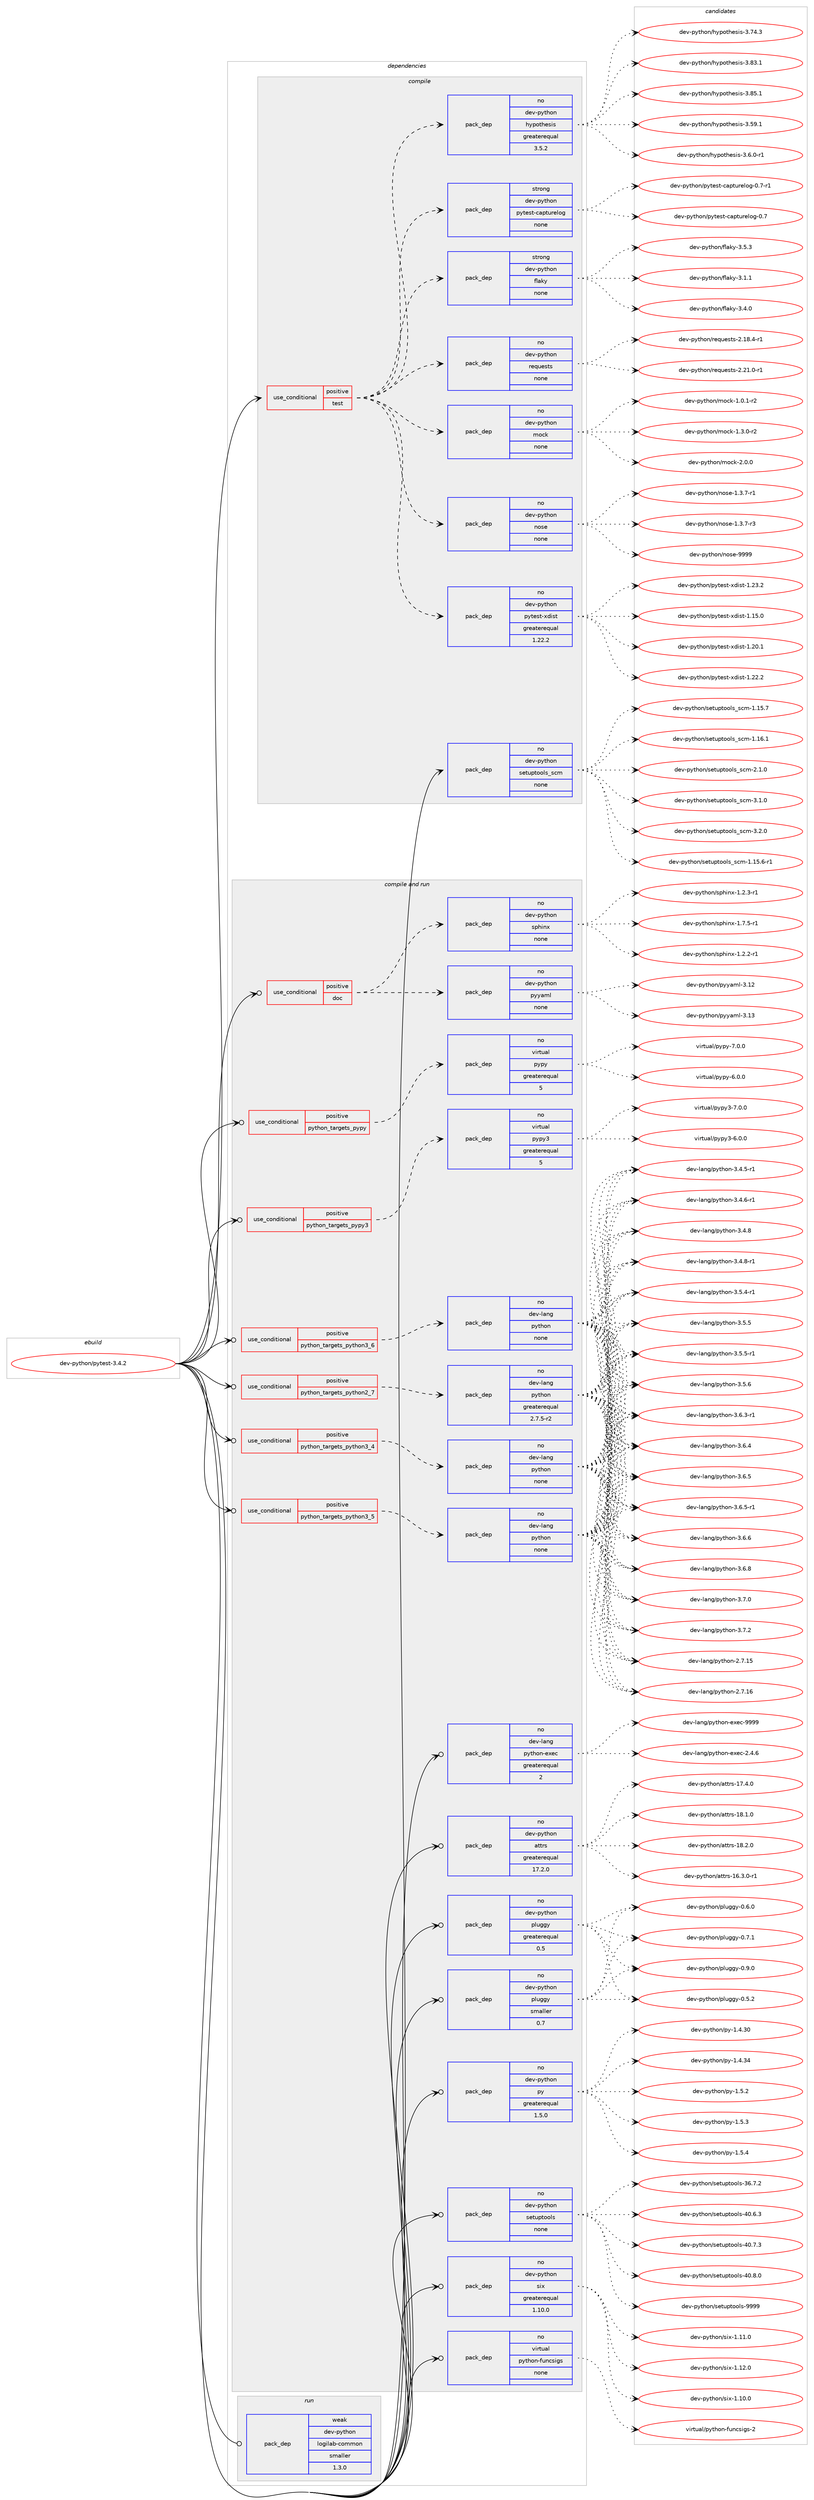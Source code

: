 digraph prolog {

# *************
# Graph options
# *************

newrank=true;
concentrate=true;
compound=true;
graph [rankdir=LR,fontname=Helvetica,fontsize=10,ranksep=1.5];#, ranksep=2.5, nodesep=0.2];
edge  [arrowhead=vee];
node  [fontname=Helvetica,fontsize=10];

# **********
# The ebuild
# **********

subgraph cluster_leftcol {
color=gray;
rank=same;
label=<<i>ebuild</i>>;
id [label="dev-python/pytest-3.4.2", color=red, width=4, href="../dev-python/pytest-3.4.2.svg"];
}

# ****************
# The dependencies
# ****************

subgraph cluster_midcol {
color=gray;
label=<<i>dependencies</i>>;
subgraph cluster_compile {
fillcolor="#eeeeee";
style=filled;
label=<<i>compile</i>>;
subgraph cond381947 {
dependency1432765 [label=<<TABLE BORDER="0" CELLBORDER="1" CELLSPACING="0" CELLPADDING="4"><TR><TD ROWSPAN="3" CELLPADDING="10">use_conditional</TD></TR><TR><TD>positive</TD></TR><TR><TD>test</TD></TR></TABLE>>, shape=none, color=red];
subgraph pack1027474 {
dependency1432766 [label=<<TABLE BORDER="0" CELLBORDER="1" CELLSPACING="0" CELLPADDING="4" WIDTH="220"><TR><TD ROWSPAN="6" CELLPADDING="30">pack_dep</TD></TR><TR><TD WIDTH="110">no</TD></TR><TR><TD>dev-python</TD></TR><TR><TD>hypothesis</TD></TR><TR><TD>greaterequal</TD></TR><TR><TD>3.5.2</TD></TR></TABLE>>, shape=none, color=blue];
}
dependency1432765:e -> dependency1432766:w [weight=20,style="dashed",arrowhead="vee"];
subgraph pack1027475 {
dependency1432767 [label=<<TABLE BORDER="0" CELLBORDER="1" CELLSPACING="0" CELLPADDING="4" WIDTH="220"><TR><TD ROWSPAN="6" CELLPADDING="30">pack_dep</TD></TR><TR><TD WIDTH="110">no</TD></TR><TR><TD>dev-python</TD></TR><TR><TD>pytest-xdist</TD></TR><TR><TD>greaterequal</TD></TR><TR><TD>1.22.2</TD></TR></TABLE>>, shape=none, color=blue];
}
dependency1432765:e -> dependency1432767:w [weight=20,style="dashed",arrowhead="vee"];
subgraph pack1027476 {
dependency1432768 [label=<<TABLE BORDER="0" CELLBORDER="1" CELLSPACING="0" CELLPADDING="4" WIDTH="220"><TR><TD ROWSPAN="6" CELLPADDING="30">pack_dep</TD></TR><TR><TD WIDTH="110">no</TD></TR><TR><TD>dev-python</TD></TR><TR><TD>nose</TD></TR><TR><TD>none</TD></TR><TR><TD></TD></TR></TABLE>>, shape=none, color=blue];
}
dependency1432765:e -> dependency1432768:w [weight=20,style="dashed",arrowhead="vee"];
subgraph pack1027477 {
dependency1432769 [label=<<TABLE BORDER="0" CELLBORDER="1" CELLSPACING="0" CELLPADDING="4" WIDTH="220"><TR><TD ROWSPAN="6" CELLPADDING="30">pack_dep</TD></TR><TR><TD WIDTH="110">no</TD></TR><TR><TD>dev-python</TD></TR><TR><TD>mock</TD></TR><TR><TD>none</TD></TR><TR><TD></TD></TR></TABLE>>, shape=none, color=blue];
}
dependency1432765:e -> dependency1432769:w [weight=20,style="dashed",arrowhead="vee"];
subgraph pack1027478 {
dependency1432770 [label=<<TABLE BORDER="0" CELLBORDER="1" CELLSPACING="0" CELLPADDING="4" WIDTH="220"><TR><TD ROWSPAN="6" CELLPADDING="30">pack_dep</TD></TR><TR><TD WIDTH="110">no</TD></TR><TR><TD>dev-python</TD></TR><TR><TD>requests</TD></TR><TR><TD>none</TD></TR><TR><TD></TD></TR></TABLE>>, shape=none, color=blue];
}
dependency1432765:e -> dependency1432770:w [weight=20,style="dashed",arrowhead="vee"];
subgraph pack1027479 {
dependency1432771 [label=<<TABLE BORDER="0" CELLBORDER="1" CELLSPACING="0" CELLPADDING="4" WIDTH="220"><TR><TD ROWSPAN="6" CELLPADDING="30">pack_dep</TD></TR><TR><TD WIDTH="110">strong</TD></TR><TR><TD>dev-python</TD></TR><TR><TD>flaky</TD></TR><TR><TD>none</TD></TR><TR><TD></TD></TR></TABLE>>, shape=none, color=blue];
}
dependency1432765:e -> dependency1432771:w [weight=20,style="dashed",arrowhead="vee"];
subgraph pack1027480 {
dependency1432772 [label=<<TABLE BORDER="0" CELLBORDER="1" CELLSPACING="0" CELLPADDING="4" WIDTH="220"><TR><TD ROWSPAN="6" CELLPADDING="30">pack_dep</TD></TR><TR><TD WIDTH="110">strong</TD></TR><TR><TD>dev-python</TD></TR><TR><TD>pytest-capturelog</TD></TR><TR><TD>none</TD></TR><TR><TD></TD></TR></TABLE>>, shape=none, color=blue];
}
dependency1432765:e -> dependency1432772:w [weight=20,style="dashed",arrowhead="vee"];
}
id:e -> dependency1432765:w [weight=20,style="solid",arrowhead="vee"];
subgraph pack1027481 {
dependency1432773 [label=<<TABLE BORDER="0" CELLBORDER="1" CELLSPACING="0" CELLPADDING="4" WIDTH="220"><TR><TD ROWSPAN="6" CELLPADDING="30">pack_dep</TD></TR><TR><TD WIDTH="110">no</TD></TR><TR><TD>dev-python</TD></TR><TR><TD>setuptools_scm</TD></TR><TR><TD>none</TD></TR><TR><TD></TD></TR></TABLE>>, shape=none, color=blue];
}
id:e -> dependency1432773:w [weight=20,style="solid",arrowhead="vee"];
}
subgraph cluster_compileandrun {
fillcolor="#eeeeee";
style=filled;
label=<<i>compile and run</i>>;
subgraph cond381948 {
dependency1432774 [label=<<TABLE BORDER="0" CELLBORDER="1" CELLSPACING="0" CELLPADDING="4"><TR><TD ROWSPAN="3" CELLPADDING="10">use_conditional</TD></TR><TR><TD>positive</TD></TR><TR><TD>doc</TD></TR></TABLE>>, shape=none, color=red];
subgraph pack1027482 {
dependency1432775 [label=<<TABLE BORDER="0" CELLBORDER="1" CELLSPACING="0" CELLPADDING="4" WIDTH="220"><TR><TD ROWSPAN="6" CELLPADDING="30">pack_dep</TD></TR><TR><TD WIDTH="110">no</TD></TR><TR><TD>dev-python</TD></TR><TR><TD>pyyaml</TD></TR><TR><TD>none</TD></TR><TR><TD></TD></TR></TABLE>>, shape=none, color=blue];
}
dependency1432774:e -> dependency1432775:w [weight=20,style="dashed",arrowhead="vee"];
subgraph pack1027483 {
dependency1432776 [label=<<TABLE BORDER="0" CELLBORDER="1" CELLSPACING="0" CELLPADDING="4" WIDTH="220"><TR><TD ROWSPAN="6" CELLPADDING="30">pack_dep</TD></TR><TR><TD WIDTH="110">no</TD></TR><TR><TD>dev-python</TD></TR><TR><TD>sphinx</TD></TR><TR><TD>none</TD></TR><TR><TD></TD></TR></TABLE>>, shape=none, color=blue];
}
dependency1432774:e -> dependency1432776:w [weight=20,style="dashed",arrowhead="vee"];
}
id:e -> dependency1432774:w [weight=20,style="solid",arrowhead="odotvee"];
subgraph cond381949 {
dependency1432777 [label=<<TABLE BORDER="0" CELLBORDER="1" CELLSPACING="0" CELLPADDING="4"><TR><TD ROWSPAN="3" CELLPADDING="10">use_conditional</TD></TR><TR><TD>positive</TD></TR><TR><TD>python_targets_pypy</TD></TR></TABLE>>, shape=none, color=red];
subgraph pack1027484 {
dependency1432778 [label=<<TABLE BORDER="0" CELLBORDER="1" CELLSPACING="0" CELLPADDING="4" WIDTH="220"><TR><TD ROWSPAN="6" CELLPADDING="30">pack_dep</TD></TR><TR><TD WIDTH="110">no</TD></TR><TR><TD>virtual</TD></TR><TR><TD>pypy</TD></TR><TR><TD>greaterequal</TD></TR><TR><TD>5</TD></TR></TABLE>>, shape=none, color=blue];
}
dependency1432777:e -> dependency1432778:w [weight=20,style="dashed",arrowhead="vee"];
}
id:e -> dependency1432777:w [weight=20,style="solid",arrowhead="odotvee"];
subgraph cond381950 {
dependency1432779 [label=<<TABLE BORDER="0" CELLBORDER="1" CELLSPACING="0" CELLPADDING="4"><TR><TD ROWSPAN="3" CELLPADDING="10">use_conditional</TD></TR><TR><TD>positive</TD></TR><TR><TD>python_targets_pypy3</TD></TR></TABLE>>, shape=none, color=red];
subgraph pack1027485 {
dependency1432780 [label=<<TABLE BORDER="0" CELLBORDER="1" CELLSPACING="0" CELLPADDING="4" WIDTH="220"><TR><TD ROWSPAN="6" CELLPADDING="30">pack_dep</TD></TR><TR><TD WIDTH="110">no</TD></TR><TR><TD>virtual</TD></TR><TR><TD>pypy3</TD></TR><TR><TD>greaterequal</TD></TR><TR><TD>5</TD></TR></TABLE>>, shape=none, color=blue];
}
dependency1432779:e -> dependency1432780:w [weight=20,style="dashed",arrowhead="vee"];
}
id:e -> dependency1432779:w [weight=20,style="solid",arrowhead="odotvee"];
subgraph cond381951 {
dependency1432781 [label=<<TABLE BORDER="0" CELLBORDER="1" CELLSPACING="0" CELLPADDING="4"><TR><TD ROWSPAN="3" CELLPADDING="10">use_conditional</TD></TR><TR><TD>positive</TD></TR><TR><TD>python_targets_python2_7</TD></TR></TABLE>>, shape=none, color=red];
subgraph pack1027486 {
dependency1432782 [label=<<TABLE BORDER="0" CELLBORDER="1" CELLSPACING="0" CELLPADDING="4" WIDTH="220"><TR><TD ROWSPAN="6" CELLPADDING="30">pack_dep</TD></TR><TR><TD WIDTH="110">no</TD></TR><TR><TD>dev-lang</TD></TR><TR><TD>python</TD></TR><TR><TD>greaterequal</TD></TR><TR><TD>2.7.5-r2</TD></TR></TABLE>>, shape=none, color=blue];
}
dependency1432781:e -> dependency1432782:w [weight=20,style="dashed",arrowhead="vee"];
}
id:e -> dependency1432781:w [weight=20,style="solid",arrowhead="odotvee"];
subgraph cond381952 {
dependency1432783 [label=<<TABLE BORDER="0" CELLBORDER="1" CELLSPACING="0" CELLPADDING="4"><TR><TD ROWSPAN="3" CELLPADDING="10">use_conditional</TD></TR><TR><TD>positive</TD></TR><TR><TD>python_targets_python3_4</TD></TR></TABLE>>, shape=none, color=red];
subgraph pack1027487 {
dependency1432784 [label=<<TABLE BORDER="0" CELLBORDER="1" CELLSPACING="0" CELLPADDING="4" WIDTH="220"><TR><TD ROWSPAN="6" CELLPADDING="30">pack_dep</TD></TR><TR><TD WIDTH="110">no</TD></TR><TR><TD>dev-lang</TD></TR><TR><TD>python</TD></TR><TR><TD>none</TD></TR><TR><TD></TD></TR></TABLE>>, shape=none, color=blue];
}
dependency1432783:e -> dependency1432784:w [weight=20,style="dashed",arrowhead="vee"];
}
id:e -> dependency1432783:w [weight=20,style="solid",arrowhead="odotvee"];
subgraph cond381953 {
dependency1432785 [label=<<TABLE BORDER="0" CELLBORDER="1" CELLSPACING="0" CELLPADDING="4"><TR><TD ROWSPAN="3" CELLPADDING="10">use_conditional</TD></TR><TR><TD>positive</TD></TR><TR><TD>python_targets_python3_5</TD></TR></TABLE>>, shape=none, color=red];
subgraph pack1027488 {
dependency1432786 [label=<<TABLE BORDER="0" CELLBORDER="1" CELLSPACING="0" CELLPADDING="4" WIDTH="220"><TR><TD ROWSPAN="6" CELLPADDING="30">pack_dep</TD></TR><TR><TD WIDTH="110">no</TD></TR><TR><TD>dev-lang</TD></TR><TR><TD>python</TD></TR><TR><TD>none</TD></TR><TR><TD></TD></TR></TABLE>>, shape=none, color=blue];
}
dependency1432785:e -> dependency1432786:w [weight=20,style="dashed",arrowhead="vee"];
}
id:e -> dependency1432785:w [weight=20,style="solid",arrowhead="odotvee"];
subgraph cond381954 {
dependency1432787 [label=<<TABLE BORDER="0" CELLBORDER="1" CELLSPACING="0" CELLPADDING="4"><TR><TD ROWSPAN="3" CELLPADDING="10">use_conditional</TD></TR><TR><TD>positive</TD></TR><TR><TD>python_targets_python3_6</TD></TR></TABLE>>, shape=none, color=red];
subgraph pack1027489 {
dependency1432788 [label=<<TABLE BORDER="0" CELLBORDER="1" CELLSPACING="0" CELLPADDING="4" WIDTH="220"><TR><TD ROWSPAN="6" CELLPADDING="30">pack_dep</TD></TR><TR><TD WIDTH="110">no</TD></TR><TR><TD>dev-lang</TD></TR><TR><TD>python</TD></TR><TR><TD>none</TD></TR><TR><TD></TD></TR></TABLE>>, shape=none, color=blue];
}
dependency1432787:e -> dependency1432788:w [weight=20,style="dashed",arrowhead="vee"];
}
id:e -> dependency1432787:w [weight=20,style="solid",arrowhead="odotvee"];
subgraph pack1027490 {
dependency1432789 [label=<<TABLE BORDER="0" CELLBORDER="1" CELLSPACING="0" CELLPADDING="4" WIDTH="220"><TR><TD ROWSPAN="6" CELLPADDING="30">pack_dep</TD></TR><TR><TD WIDTH="110">no</TD></TR><TR><TD>dev-lang</TD></TR><TR><TD>python-exec</TD></TR><TR><TD>greaterequal</TD></TR><TR><TD>2</TD></TR></TABLE>>, shape=none, color=blue];
}
id:e -> dependency1432789:w [weight=20,style="solid",arrowhead="odotvee"];
subgraph pack1027491 {
dependency1432790 [label=<<TABLE BORDER="0" CELLBORDER="1" CELLSPACING="0" CELLPADDING="4" WIDTH="220"><TR><TD ROWSPAN="6" CELLPADDING="30">pack_dep</TD></TR><TR><TD WIDTH="110">no</TD></TR><TR><TD>dev-python</TD></TR><TR><TD>attrs</TD></TR><TR><TD>greaterequal</TD></TR><TR><TD>17.2.0</TD></TR></TABLE>>, shape=none, color=blue];
}
id:e -> dependency1432790:w [weight=20,style="solid",arrowhead="odotvee"];
subgraph pack1027492 {
dependency1432791 [label=<<TABLE BORDER="0" CELLBORDER="1" CELLSPACING="0" CELLPADDING="4" WIDTH="220"><TR><TD ROWSPAN="6" CELLPADDING="30">pack_dep</TD></TR><TR><TD WIDTH="110">no</TD></TR><TR><TD>dev-python</TD></TR><TR><TD>pluggy</TD></TR><TR><TD>greaterequal</TD></TR><TR><TD>0.5</TD></TR></TABLE>>, shape=none, color=blue];
}
id:e -> dependency1432791:w [weight=20,style="solid",arrowhead="odotvee"];
subgraph pack1027493 {
dependency1432792 [label=<<TABLE BORDER="0" CELLBORDER="1" CELLSPACING="0" CELLPADDING="4" WIDTH="220"><TR><TD ROWSPAN="6" CELLPADDING="30">pack_dep</TD></TR><TR><TD WIDTH="110">no</TD></TR><TR><TD>dev-python</TD></TR><TR><TD>pluggy</TD></TR><TR><TD>smaller</TD></TR><TR><TD>0.7</TD></TR></TABLE>>, shape=none, color=blue];
}
id:e -> dependency1432792:w [weight=20,style="solid",arrowhead="odotvee"];
subgraph pack1027494 {
dependency1432793 [label=<<TABLE BORDER="0" CELLBORDER="1" CELLSPACING="0" CELLPADDING="4" WIDTH="220"><TR><TD ROWSPAN="6" CELLPADDING="30">pack_dep</TD></TR><TR><TD WIDTH="110">no</TD></TR><TR><TD>dev-python</TD></TR><TR><TD>py</TD></TR><TR><TD>greaterequal</TD></TR><TR><TD>1.5.0</TD></TR></TABLE>>, shape=none, color=blue];
}
id:e -> dependency1432793:w [weight=20,style="solid",arrowhead="odotvee"];
subgraph pack1027495 {
dependency1432794 [label=<<TABLE BORDER="0" CELLBORDER="1" CELLSPACING="0" CELLPADDING="4" WIDTH="220"><TR><TD ROWSPAN="6" CELLPADDING="30">pack_dep</TD></TR><TR><TD WIDTH="110">no</TD></TR><TR><TD>dev-python</TD></TR><TR><TD>setuptools</TD></TR><TR><TD>none</TD></TR><TR><TD></TD></TR></TABLE>>, shape=none, color=blue];
}
id:e -> dependency1432794:w [weight=20,style="solid",arrowhead="odotvee"];
subgraph pack1027496 {
dependency1432795 [label=<<TABLE BORDER="0" CELLBORDER="1" CELLSPACING="0" CELLPADDING="4" WIDTH="220"><TR><TD ROWSPAN="6" CELLPADDING="30">pack_dep</TD></TR><TR><TD WIDTH="110">no</TD></TR><TR><TD>dev-python</TD></TR><TR><TD>six</TD></TR><TR><TD>greaterequal</TD></TR><TR><TD>1.10.0</TD></TR></TABLE>>, shape=none, color=blue];
}
id:e -> dependency1432795:w [weight=20,style="solid",arrowhead="odotvee"];
subgraph pack1027497 {
dependency1432796 [label=<<TABLE BORDER="0" CELLBORDER="1" CELLSPACING="0" CELLPADDING="4" WIDTH="220"><TR><TD ROWSPAN="6" CELLPADDING="30">pack_dep</TD></TR><TR><TD WIDTH="110">no</TD></TR><TR><TD>virtual</TD></TR><TR><TD>python-funcsigs</TD></TR><TR><TD>none</TD></TR><TR><TD></TD></TR></TABLE>>, shape=none, color=blue];
}
id:e -> dependency1432796:w [weight=20,style="solid",arrowhead="odotvee"];
}
subgraph cluster_run {
fillcolor="#eeeeee";
style=filled;
label=<<i>run</i>>;
subgraph pack1027498 {
dependency1432797 [label=<<TABLE BORDER="0" CELLBORDER="1" CELLSPACING="0" CELLPADDING="4" WIDTH="220"><TR><TD ROWSPAN="6" CELLPADDING="30">pack_dep</TD></TR><TR><TD WIDTH="110">weak</TD></TR><TR><TD>dev-python</TD></TR><TR><TD>logilab-common</TD></TR><TR><TD>smaller</TD></TR><TR><TD>1.3.0</TD></TR></TABLE>>, shape=none, color=blue];
}
id:e -> dependency1432797:w [weight=20,style="solid",arrowhead="odot"];
}
}

# **************
# The candidates
# **************

subgraph cluster_choices {
rank=same;
color=gray;
label=<<i>candidates</i>>;

subgraph choice1027474 {
color=black;
nodesep=1;
choice100101118451121211161041111104710412111211111610410111510511545514653574649 [label="dev-python/hypothesis-3.59.1", color=red, width=4,href="../dev-python/hypothesis-3.59.1.svg"];
choice10010111845112121116104111110471041211121111161041011151051154551465446484511449 [label="dev-python/hypothesis-3.6.0-r1", color=red, width=4,href="../dev-python/hypothesis-3.6.0-r1.svg"];
choice100101118451121211161041111104710412111211111610410111510511545514655524651 [label="dev-python/hypothesis-3.74.3", color=red, width=4,href="../dev-python/hypothesis-3.74.3.svg"];
choice100101118451121211161041111104710412111211111610410111510511545514656514649 [label="dev-python/hypothesis-3.83.1", color=red, width=4,href="../dev-python/hypothesis-3.83.1.svg"];
choice100101118451121211161041111104710412111211111610410111510511545514656534649 [label="dev-python/hypothesis-3.85.1", color=red, width=4,href="../dev-python/hypothesis-3.85.1.svg"];
dependency1432766:e -> choice100101118451121211161041111104710412111211111610410111510511545514653574649:w [style=dotted,weight="100"];
dependency1432766:e -> choice10010111845112121116104111110471041211121111161041011151051154551465446484511449:w [style=dotted,weight="100"];
dependency1432766:e -> choice100101118451121211161041111104710412111211111610410111510511545514655524651:w [style=dotted,weight="100"];
dependency1432766:e -> choice100101118451121211161041111104710412111211111610410111510511545514656514649:w [style=dotted,weight="100"];
dependency1432766:e -> choice100101118451121211161041111104710412111211111610410111510511545514656534649:w [style=dotted,weight="100"];
}
subgraph choice1027475 {
color=black;
nodesep=1;
choice10010111845112121116104111110471121211161011151164512010010511511645494649534648 [label="dev-python/pytest-xdist-1.15.0", color=red, width=4,href="../dev-python/pytest-xdist-1.15.0.svg"];
choice10010111845112121116104111110471121211161011151164512010010511511645494650484649 [label="dev-python/pytest-xdist-1.20.1", color=red, width=4,href="../dev-python/pytest-xdist-1.20.1.svg"];
choice10010111845112121116104111110471121211161011151164512010010511511645494650504650 [label="dev-python/pytest-xdist-1.22.2", color=red, width=4,href="../dev-python/pytest-xdist-1.22.2.svg"];
choice10010111845112121116104111110471121211161011151164512010010511511645494650514650 [label="dev-python/pytest-xdist-1.23.2", color=red, width=4,href="../dev-python/pytest-xdist-1.23.2.svg"];
dependency1432767:e -> choice10010111845112121116104111110471121211161011151164512010010511511645494649534648:w [style=dotted,weight="100"];
dependency1432767:e -> choice10010111845112121116104111110471121211161011151164512010010511511645494650484649:w [style=dotted,weight="100"];
dependency1432767:e -> choice10010111845112121116104111110471121211161011151164512010010511511645494650504650:w [style=dotted,weight="100"];
dependency1432767:e -> choice10010111845112121116104111110471121211161011151164512010010511511645494650514650:w [style=dotted,weight="100"];
}
subgraph choice1027476 {
color=black;
nodesep=1;
choice10010111845112121116104111110471101111151014549465146554511449 [label="dev-python/nose-1.3.7-r1", color=red, width=4,href="../dev-python/nose-1.3.7-r1.svg"];
choice10010111845112121116104111110471101111151014549465146554511451 [label="dev-python/nose-1.3.7-r3", color=red, width=4,href="../dev-python/nose-1.3.7-r3.svg"];
choice10010111845112121116104111110471101111151014557575757 [label="dev-python/nose-9999", color=red, width=4,href="../dev-python/nose-9999.svg"];
dependency1432768:e -> choice10010111845112121116104111110471101111151014549465146554511449:w [style=dotted,weight="100"];
dependency1432768:e -> choice10010111845112121116104111110471101111151014549465146554511451:w [style=dotted,weight="100"];
dependency1432768:e -> choice10010111845112121116104111110471101111151014557575757:w [style=dotted,weight="100"];
}
subgraph choice1027477 {
color=black;
nodesep=1;
choice1001011184511212111610411111047109111991074549464846494511450 [label="dev-python/mock-1.0.1-r2", color=red, width=4,href="../dev-python/mock-1.0.1-r2.svg"];
choice1001011184511212111610411111047109111991074549465146484511450 [label="dev-python/mock-1.3.0-r2", color=red, width=4,href="../dev-python/mock-1.3.0-r2.svg"];
choice100101118451121211161041111104710911199107455046484648 [label="dev-python/mock-2.0.0", color=red, width=4,href="../dev-python/mock-2.0.0.svg"];
dependency1432769:e -> choice1001011184511212111610411111047109111991074549464846494511450:w [style=dotted,weight="100"];
dependency1432769:e -> choice1001011184511212111610411111047109111991074549465146484511450:w [style=dotted,weight="100"];
dependency1432769:e -> choice100101118451121211161041111104710911199107455046484648:w [style=dotted,weight="100"];
}
subgraph choice1027478 {
color=black;
nodesep=1;
choice1001011184511212111610411111047114101113117101115116115455046495646524511449 [label="dev-python/requests-2.18.4-r1", color=red, width=4,href="../dev-python/requests-2.18.4-r1.svg"];
choice1001011184511212111610411111047114101113117101115116115455046504946484511449 [label="dev-python/requests-2.21.0-r1", color=red, width=4,href="../dev-python/requests-2.21.0-r1.svg"];
dependency1432770:e -> choice1001011184511212111610411111047114101113117101115116115455046495646524511449:w [style=dotted,weight="100"];
dependency1432770:e -> choice1001011184511212111610411111047114101113117101115116115455046504946484511449:w [style=dotted,weight="100"];
}
subgraph choice1027479 {
color=black;
nodesep=1;
choice100101118451121211161041111104710210897107121455146494649 [label="dev-python/flaky-3.1.1", color=red, width=4,href="../dev-python/flaky-3.1.1.svg"];
choice100101118451121211161041111104710210897107121455146524648 [label="dev-python/flaky-3.4.0", color=red, width=4,href="../dev-python/flaky-3.4.0.svg"];
choice100101118451121211161041111104710210897107121455146534651 [label="dev-python/flaky-3.5.3", color=red, width=4,href="../dev-python/flaky-3.5.3.svg"];
dependency1432771:e -> choice100101118451121211161041111104710210897107121455146494649:w [style=dotted,weight="100"];
dependency1432771:e -> choice100101118451121211161041111104710210897107121455146524648:w [style=dotted,weight="100"];
dependency1432771:e -> choice100101118451121211161041111104710210897107121455146534651:w [style=dotted,weight="100"];
}
subgraph choice1027480 {
color=black;
nodesep=1;
choice100101118451121211161041111104711212111610111511645999711211611711410110811110345484655 [label="dev-python/pytest-capturelog-0.7", color=red, width=4,href="../dev-python/pytest-capturelog-0.7.svg"];
choice1001011184511212111610411111047112121116101115116459997112116117114101108111103454846554511449 [label="dev-python/pytest-capturelog-0.7-r1", color=red, width=4,href="../dev-python/pytest-capturelog-0.7-r1.svg"];
dependency1432772:e -> choice100101118451121211161041111104711212111610111511645999711211611711410110811110345484655:w [style=dotted,weight="100"];
dependency1432772:e -> choice1001011184511212111610411111047112121116101115116459997112116117114101108111103454846554511449:w [style=dotted,weight="100"];
}
subgraph choice1027481 {
color=black;
nodesep=1;
choice10010111845112121116104111110471151011161171121161111111081159511599109454946495346544511449 [label="dev-python/setuptools_scm-1.15.6-r1", color=red, width=4,href="../dev-python/setuptools_scm-1.15.6-r1.svg"];
choice1001011184511212111610411111047115101116117112116111111108115951159910945494649534655 [label="dev-python/setuptools_scm-1.15.7", color=red, width=4,href="../dev-python/setuptools_scm-1.15.7.svg"];
choice1001011184511212111610411111047115101116117112116111111108115951159910945494649544649 [label="dev-python/setuptools_scm-1.16.1", color=red, width=4,href="../dev-python/setuptools_scm-1.16.1.svg"];
choice10010111845112121116104111110471151011161171121161111111081159511599109455046494648 [label="dev-python/setuptools_scm-2.1.0", color=red, width=4,href="../dev-python/setuptools_scm-2.1.0.svg"];
choice10010111845112121116104111110471151011161171121161111111081159511599109455146494648 [label="dev-python/setuptools_scm-3.1.0", color=red, width=4,href="../dev-python/setuptools_scm-3.1.0.svg"];
choice10010111845112121116104111110471151011161171121161111111081159511599109455146504648 [label="dev-python/setuptools_scm-3.2.0", color=red, width=4,href="../dev-python/setuptools_scm-3.2.0.svg"];
dependency1432773:e -> choice10010111845112121116104111110471151011161171121161111111081159511599109454946495346544511449:w [style=dotted,weight="100"];
dependency1432773:e -> choice1001011184511212111610411111047115101116117112116111111108115951159910945494649534655:w [style=dotted,weight="100"];
dependency1432773:e -> choice1001011184511212111610411111047115101116117112116111111108115951159910945494649544649:w [style=dotted,weight="100"];
dependency1432773:e -> choice10010111845112121116104111110471151011161171121161111111081159511599109455046494648:w [style=dotted,weight="100"];
dependency1432773:e -> choice10010111845112121116104111110471151011161171121161111111081159511599109455146494648:w [style=dotted,weight="100"];
dependency1432773:e -> choice10010111845112121116104111110471151011161171121161111111081159511599109455146504648:w [style=dotted,weight="100"];
}
subgraph choice1027482 {
color=black;
nodesep=1;
choice1001011184511212111610411111047112121121971091084551464950 [label="dev-python/pyyaml-3.12", color=red, width=4,href="../dev-python/pyyaml-3.12.svg"];
choice1001011184511212111610411111047112121121971091084551464951 [label="dev-python/pyyaml-3.13", color=red, width=4,href="../dev-python/pyyaml-3.13.svg"];
dependency1432775:e -> choice1001011184511212111610411111047112121121971091084551464950:w [style=dotted,weight="100"];
dependency1432775:e -> choice1001011184511212111610411111047112121121971091084551464951:w [style=dotted,weight="100"];
}
subgraph choice1027483 {
color=black;
nodesep=1;
choice10010111845112121116104111110471151121041051101204549465046504511449 [label="dev-python/sphinx-1.2.2-r1", color=red, width=4,href="../dev-python/sphinx-1.2.2-r1.svg"];
choice10010111845112121116104111110471151121041051101204549465046514511449 [label="dev-python/sphinx-1.2.3-r1", color=red, width=4,href="../dev-python/sphinx-1.2.3-r1.svg"];
choice10010111845112121116104111110471151121041051101204549465546534511449 [label="dev-python/sphinx-1.7.5-r1", color=red, width=4,href="../dev-python/sphinx-1.7.5-r1.svg"];
dependency1432776:e -> choice10010111845112121116104111110471151121041051101204549465046504511449:w [style=dotted,weight="100"];
dependency1432776:e -> choice10010111845112121116104111110471151121041051101204549465046514511449:w [style=dotted,weight="100"];
dependency1432776:e -> choice10010111845112121116104111110471151121041051101204549465546534511449:w [style=dotted,weight="100"];
}
subgraph choice1027484 {
color=black;
nodesep=1;
choice1181051141161179710847112121112121455446484648 [label="virtual/pypy-6.0.0", color=red, width=4,href="../virtual/pypy-6.0.0.svg"];
choice1181051141161179710847112121112121455546484648 [label="virtual/pypy-7.0.0", color=red, width=4,href="../virtual/pypy-7.0.0.svg"];
dependency1432778:e -> choice1181051141161179710847112121112121455446484648:w [style=dotted,weight="100"];
dependency1432778:e -> choice1181051141161179710847112121112121455546484648:w [style=dotted,weight="100"];
}
subgraph choice1027485 {
color=black;
nodesep=1;
choice118105114116117971084711212111212151455446484648 [label="virtual/pypy3-6.0.0", color=red, width=4,href="../virtual/pypy3-6.0.0.svg"];
choice118105114116117971084711212111212151455546484648 [label="virtual/pypy3-7.0.0", color=red, width=4,href="../virtual/pypy3-7.0.0.svg"];
dependency1432780:e -> choice118105114116117971084711212111212151455446484648:w [style=dotted,weight="100"];
dependency1432780:e -> choice118105114116117971084711212111212151455546484648:w [style=dotted,weight="100"];
}
subgraph choice1027486 {
color=black;
nodesep=1;
choice10010111845108971101034711212111610411111045504655464953 [label="dev-lang/python-2.7.15", color=red, width=4,href="../dev-lang/python-2.7.15.svg"];
choice10010111845108971101034711212111610411111045504655464954 [label="dev-lang/python-2.7.16", color=red, width=4,href="../dev-lang/python-2.7.16.svg"];
choice1001011184510897110103471121211161041111104551465246534511449 [label="dev-lang/python-3.4.5-r1", color=red, width=4,href="../dev-lang/python-3.4.5-r1.svg"];
choice1001011184510897110103471121211161041111104551465246544511449 [label="dev-lang/python-3.4.6-r1", color=red, width=4,href="../dev-lang/python-3.4.6-r1.svg"];
choice100101118451089711010347112121116104111110455146524656 [label="dev-lang/python-3.4.8", color=red, width=4,href="../dev-lang/python-3.4.8.svg"];
choice1001011184510897110103471121211161041111104551465246564511449 [label="dev-lang/python-3.4.8-r1", color=red, width=4,href="../dev-lang/python-3.4.8-r1.svg"];
choice1001011184510897110103471121211161041111104551465346524511449 [label="dev-lang/python-3.5.4-r1", color=red, width=4,href="../dev-lang/python-3.5.4-r1.svg"];
choice100101118451089711010347112121116104111110455146534653 [label="dev-lang/python-3.5.5", color=red, width=4,href="../dev-lang/python-3.5.5.svg"];
choice1001011184510897110103471121211161041111104551465346534511449 [label="dev-lang/python-3.5.5-r1", color=red, width=4,href="../dev-lang/python-3.5.5-r1.svg"];
choice100101118451089711010347112121116104111110455146534654 [label="dev-lang/python-3.5.6", color=red, width=4,href="../dev-lang/python-3.5.6.svg"];
choice1001011184510897110103471121211161041111104551465446514511449 [label="dev-lang/python-3.6.3-r1", color=red, width=4,href="../dev-lang/python-3.6.3-r1.svg"];
choice100101118451089711010347112121116104111110455146544652 [label="dev-lang/python-3.6.4", color=red, width=4,href="../dev-lang/python-3.6.4.svg"];
choice100101118451089711010347112121116104111110455146544653 [label="dev-lang/python-3.6.5", color=red, width=4,href="../dev-lang/python-3.6.5.svg"];
choice1001011184510897110103471121211161041111104551465446534511449 [label="dev-lang/python-3.6.5-r1", color=red, width=4,href="../dev-lang/python-3.6.5-r1.svg"];
choice100101118451089711010347112121116104111110455146544654 [label="dev-lang/python-3.6.6", color=red, width=4,href="../dev-lang/python-3.6.6.svg"];
choice100101118451089711010347112121116104111110455146544656 [label="dev-lang/python-3.6.8", color=red, width=4,href="../dev-lang/python-3.6.8.svg"];
choice100101118451089711010347112121116104111110455146554648 [label="dev-lang/python-3.7.0", color=red, width=4,href="../dev-lang/python-3.7.0.svg"];
choice100101118451089711010347112121116104111110455146554650 [label="dev-lang/python-3.7.2", color=red, width=4,href="../dev-lang/python-3.7.2.svg"];
dependency1432782:e -> choice10010111845108971101034711212111610411111045504655464953:w [style=dotted,weight="100"];
dependency1432782:e -> choice10010111845108971101034711212111610411111045504655464954:w [style=dotted,weight="100"];
dependency1432782:e -> choice1001011184510897110103471121211161041111104551465246534511449:w [style=dotted,weight="100"];
dependency1432782:e -> choice1001011184510897110103471121211161041111104551465246544511449:w [style=dotted,weight="100"];
dependency1432782:e -> choice100101118451089711010347112121116104111110455146524656:w [style=dotted,weight="100"];
dependency1432782:e -> choice1001011184510897110103471121211161041111104551465246564511449:w [style=dotted,weight="100"];
dependency1432782:e -> choice1001011184510897110103471121211161041111104551465346524511449:w [style=dotted,weight="100"];
dependency1432782:e -> choice100101118451089711010347112121116104111110455146534653:w [style=dotted,weight="100"];
dependency1432782:e -> choice1001011184510897110103471121211161041111104551465346534511449:w [style=dotted,weight="100"];
dependency1432782:e -> choice100101118451089711010347112121116104111110455146534654:w [style=dotted,weight="100"];
dependency1432782:e -> choice1001011184510897110103471121211161041111104551465446514511449:w [style=dotted,weight="100"];
dependency1432782:e -> choice100101118451089711010347112121116104111110455146544652:w [style=dotted,weight="100"];
dependency1432782:e -> choice100101118451089711010347112121116104111110455146544653:w [style=dotted,weight="100"];
dependency1432782:e -> choice1001011184510897110103471121211161041111104551465446534511449:w [style=dotted,weight="100"];
dependency1432782:e -> choice100101118451089711010347112121116104111110455146544654:w [style=dotted,weight="100"];
dependency1432782:e -> choice100101118451089711010347112121116104111110455146544656:w [style=dotted,weight="100"];
dependency1432782:e -> choice100101118451089711010347112121116104111110455146554648:w [style=dotted,weight="100"];
dependency1432782:e -> choice100101118451089711010347112121116104111110455146554650:w [style=dotted,weight="100"];
}
subgraph choice1027487 {
color=black;
nodesep=1;
choice10010111845108971101034711212111610411111045504655464953 [label="dev-lang/python-2.7.15", color=red, width=4,href="../dev-lang/python-2.7.15.svg"];
choice10010111845108971101034711212111610411111045504655464954 [label="dev-lang/python-2.7.16", color=red, width=4,href="../dev-lang/python-2.7.16.svg"];
choice1001011184510897110103471121211161041111104551465246534511449 [label="dev-lang/python-3.4.5-r1", color=red, width=4,href="../dev-lang/python-3.4.5-r1.svg"];
choice1001011184510897110103471121211161041111104551465246544511449 [label="dev-lang/python-3.4.6-r1", color=red, width=4,href="../dev-lang/python-3.4.6-r1.svg"];
choice100101118451089711010347112121116104111110455146524656 [label="dev-lang/python-3.4.8", color=red, width=4,href="../dev-lang/python-3.4.8.svg"];
choice1001011184510897110103471121211161041111104551465246564511449 [label="dev-lang/python-3.4.8-r1", color=red, width=4,href="../dev-lang/python-3.4.8-r1.svg"];
choice1001011184510897110103471121211161041111104551465346524511449 [label="dev-lang/python-3.5.4-r1", color=red, width=4,href="../dev-lang/python-3.5.4-r1.svg"];
choice100101118451089711010347112121116104111110455146534653 [label="dev-lang/python-3.5.5", color=red, width=4,href="../dev-lang/python-3.5.5.svg"];
choice1001011184510897110103471121211161041111104551465346534511449 [label="dev-lang/python-3.5.5-r1", color=red, width=4,href="../dev-lang/python-3.5.5-r1.svg"];
choice100101118451089711010347112121116104111110455146534654 [label="dev-lang/python-3.5.6", color=red, width=4,href="../dev-lang/python-3.5.6.svg"];
choice1001011184510897110103471121211161041111104551465446514511449 [label="dev-lang/python-3.6.3-r1", color=red, width=4,href="../dev-lang/python-3.6.3-r1.svg"];
choice100101118451089711010347112121116104111110455146544652 [label="dev-lang/python-3.6.4", color=red, width=4,href="../dev-lang/python-3.6.4.svg"];
choice100101118451089711010347112121116104111110455146544653 [label="dev-lang/python-3.6.5", color=red, width=4,href="../dev-lang/python-3.6.5.svg"];
choice1001011184510897110103471121211161041111104551465446534511449 [label="dev-lang/python-3.6.5-r1", color=red, width=4,href="../dev-lang/python-3.6.5-r1.svg"];
choice100101118451089711010347112121116104111110455146544654 [label="dev-lang/python-3.6.6", color=red, width=4,href="../dev-lang/python-3.6.6.svg"];
choice100101118451089711010347112121116104111110455146544656 [label="dev-lang/python-3.6.8", color=red, width=4,href="../dev-lang/python-3.6.8.svg"];
choice100101118451089711010347112121116104111110455146554648 [label="dev-lang/python-3.7.0", color=red, width=4,href="../dev-lang/python-3.7.0.svg"];
choice100101118451089711010347112121116104111110455146554650 [label="dev-lang/python-3.7.2", color=red, width=4,href="../dev-lang/python-3.7.2.svg"];
dependency1432784:e -> choice10010111845108971101034711212111610411111045504655464953:w [style=dotted,weight="100"];
dependency1432784:e -> choice10010111845108971101034711212111610411111045504655464954:w [style=dotted,weight="100"];
dependency1432784:e -> choice1001011184510897110103471121211161041111104551465246534511449:w [style=dotted,weight="100"];
dependency1432784:e -> choice1001011184510897110103471121211161041111104551465246544511449:w [style=dotted,weight="100"];
dependency1432784:e -> choice100101118451089711010347112121116104111110455146524656:w [style=dotted,weight="100"];
dependency1432784:e -> choice1001011184510897110103471121211161041111104551465246564511449:w [style=dotted,weight="100"];
dependency1432784:e -> choice1001011184510897110103471121211161041111104551465346524511449:w [style=dotted,weight="100"];
dependency1432784:e -> choice100101118451089711010347112121116104111110455146534653:w [style=dotted,weight="100"];
dependency1432784:e -> choice1001011184510897110103471121211161041111104551465346534511449:w [style=dotted,weight="100"];
dependency1432784:e -> choice100101118451089711010347112121116104111110455146534654:w [style=dotted,weight="100"];
dependency1432784:e -> choice1001011184510897110103471121211161041111104551465446514511449:w [style=dotted,weight="100"];
dependency1432784:e -> choice100101118451089711010347112121116104111110455146544652:w [style=dotted,weight="100"];
dependency1432784:e -> choice100101118451089711010347112121116104111110455146544653:w [style=dotted,weight="100"];
dependency1432784:e -> choice1001011184510897110103471121211161041111104551465446534511449:w [style=dotted,weight="100"];
dependency1432784:e -> choice100101118451089711010347112121116104111110455146544654:w [style=dotted,weight="100"];
dependency1432784:e -> choice100101118451089711010347112121116104111110455146544656:w [style=dotted,weight="100"];
dependency1432784:e -> choice100101118451089711010347112121116104111110455146554648:w [style=dotted,weight="100"];
dependency1432784:e -> choice100101118451089711010347112121116104111110455146554650:w [style=dotted,weight="100"];
}
subgraph choice1027488 {
color=black;
nodesep=1;
choice10010111845108971101034711212111610411111045504655464953 [label="dev-lang/python-2.7.15", color=red, width=4,href="../dev-lang/python-2.7.15.svg"];
choice10010111845108971101034711212111610411111045504655464954 [label="dev-lang/python-2.7.16", color=red, width=4,href="../dev-lang/python-2.7.16.svg"];
choice1001011184510897110103471121211161041111104551465246534511449 [label="dev-lang/python-3.4.5-r1", color=red, width=4,href="../dev-lang/python-3.4.5-r1.svg"];
choice1001011184510897110103471121211161041111104551465246544511449 [label="dev-lang/python-3.4.6-r1", color=red, width=4,href="../dev-lang/python-3.4.6-r1.svg"];
choice100101118451089711010347112121116104111110455146524656 [label="dev-lang/python-3.4.8", color=red, width=4,href="../dev-lang/python-3.4.8.svg"];
choice1001011184510897110103471121211161041111104551465246564511449 [label="dev-lang/python-3.4.8-r1", color=red, width=4,href="../dev-lang/python-3.4.8-r1.svg"];
choice1001011184510897110103471121211161041111104551465346524511449 [label="dev-lang/python-3.5.4-r1", color=red, width=4,href="../dev-lang/python-3.5.4-r1.svg"];
choice100101118451089711010347112121116104111110455146534653 [label="dev-lang/python-3.5.5", color=red, width=4,href="../dev-lang/python-3.5.5.svg"];
choice1001011184510897110103471121211161041111104551465346534511449 [label="dev-lang/python-3.5.5-r1", color=red, width=4,href="../dev-lang/python-3.5.5-r1.svg"];
choice100101118451089711010347112121116104111110455146534654 [label="dev-lang/python-3.5.6", color=red, width=4,href="../dev-lang/python-3.5.6.svg"];
choice1001011184510897110103471121211161041111104551465446514511449 [label="dev-lang/python-3.6.3-r1", color=red, width=4,href="../dev-lang/python-3.6.3-r1.svg"];
choice100101118451089711010347112121116104111110455146544652 [label="dev-lang/python-3.6.4", color=red, width=4,href="../dev-lang/python-3.6.4.svg"];
choice100101118451089711010347112121116104111110455146544653 [label="dev-lang/python-3.6.5", color=red, width=4,href="../dev-lang/python-3.6.5.svg"];
choice1001011184510897110103471121211161041111104551465446534511449 [label="dev-lang/python-3.6.5-r1", color=red, width=4,href="../dev-lang/python-3.6.5-r1.svg"];
choice100101118451089711010347112121116104111110455146544654 [label="dev-lang/python-3.6.6", color=red, width=4,href="../dev-lang/python-3.6.6.svg"];
choice100101118451089711010347112121116104111110455146544656 [label="dev-lang/python-3.6.8", color=red, width=4,href="../dev-lang/python-3.6.8.svg"];
choice100101118451089711010347112121116104111110455146554648 [label="dev-lang/python-3.7.0", color=red, width=4,href="../dev-lang/python-3.7.0.svg"];
choice100101118451089711010347112121116104111110455146554650 [label="dev-lang/python-3.7.2", color=red, width=4,href="../dev-lang/python-3.7.2.svg"];
dependency1432786:e -> choice10010111845108971101034711212111610411111045504655464953:w [style=dotted,weight="100"];
dependency1432786:e -> choice10010111845108971101034711212111610411111045504655464954:w [style=dotted,weight="100"];
dependency1432786:e -> choice1001011184510897110103471121211161041111104551465246534511449:w [style=dotted,weight="100"];
dependency1432786:e -> choice1001011184510897110103471121211161041111104551465246544511449:w [style=dotted,weight="100"];
dependency1432786:e -> choice100101118451089711010347112121116104111110455146524656:w [style=dotted,weight="100"];
dependency1432786:e -> choice1001011184510897110103471121211161041111104551465246564511449:w [style=dotted,weight="100"];
dependency1432786:e -> choice1001011184510897110103471121211161041111104551465346524511449:w [style=dotted,weight="100"];
dependency1432786:e -> choice100101118451089711010347112121116104111110455146534653:w [style=dotted,weight="100"];
dependency1432786:e -> choice1001011184510897110103471121211161041111104551465346534511449:w [style=dotted,weight="100"];
dependency1432786:e -> choice100101118451089711010347112121116104111110455146534654:w [style=dotted,weight="100"];
dependency1432786:e -> choice1001011184510897110103471121211161041111104551465446514511449:w [style=dotted,weight="100"];
dependency1432786:e -> choice100101118451089711010347112121116104111110455146544652:w [style=dotted,weight="100"];
dependency1432786:e -> choice100101118451089711010347112121116104111110455146544653:w [style=dotted,weight="100"];
dependency1432786:e -> choice1001011184510897110103471121211161041111104551465446534511449:w [style=dotted,weight="100"];
dependency1432786:e -> choice100101118451089711010347112121116104111110455146544654:w [style=dotted,weight="100"];
dependency1432786:e -> choice100101118451089711010347112121116104111110455146544656:w [style=dotted,weight="100"];
dependency1432786:e -> choice100101118451089711010347112121116104111110455146554648:w [style=dotted,weight="100"];
dependency1432786:e -> choice100101118451089711010347112121116104111110455146554650:w [style=dotted,weight="100"];
}
subgraph choice1027489 {
color=black;
nodesep=1;
choice10010111845108971101034711212111610411111045504655464953 [label="dev-lang/python-2.7.15", color=red, width=4,href="../dev-lang/python-2.7.15.svg"];
choice10010111845108971101034711212111610411111045504655464954 [label="dev-lang/python-2.7.16", color=red, width=4,href="../dev-lang/python-2.7.16.svg"];
choice1001011184510897110103471121211161041111104551465246534511449 [label="dev-lang/python-3.4.5-r1", color=red, width=4,href="../dev-lang/python-3.4.5-r1.svg"];
choice1001011184510897110103471121211161041111104551465246544511449 [label="dev-lang/python-3.4.6-r1", color=red, width=4,href="../dev-lang/python-3.4.6-r1.svg"];
choice100101118451089711010347112121116104111110455146524656 [label="dev-lang/python-3.4.8", color=red, width=4,href="../dev-lang/python-3.4.8.svg"];
choice1001011184510897110103471121211161041111104551465246564511449 [label="dev-lang/python-3.4.8-r1", color=red, width=4,href="../dev-lang/python-3.4.8-r1.svg"];
choice1001011184510897110103471121211161041111104551465346524511449 [label="dev-lang/python-3.5.4-r1", color=red, width=4,href="../dev-lang/python-3.5.4-r1.svg"];
choice100101118451089711010347112121116104111110455146534653 [label="dev-lang/python-3.5.5", color=red, width=4,href="../dev-lang/python-3.5.5.svg"];
choice1001011184510897110103471121211161041111104551465346534511449 [label="dev-lang/python-3.5.5-r1", color=red, width=4,href="../dev-lang/python-3.5.5-r1.svg"];
choice100101118451089711010347112121116104111110455146534654 [label="dev-lang/python-3.5.6", color=red, width=4,href="../dev-lang/python-3.5.6.svg"];
choice1001011184510897110103471121211161041111104551465446514511449 [label="dev-lang/python-3.6.3-r1", color=red, width=4,href="../dev-lang/python-3.6.3-r1.svg"];
choice100101118451089711010347112121116104111110455146544652 [label="dev-lang/python-3.6.4", color=red, width=4,href="../dev-lang/python-3.6.4.svg"];
choice100101118451089711010347112121116104111110455146544653 [label="dev-lang/python-3.6.5", color=red, width=4,href="../dev-lang/python-3.6.5.svg"];
choice1001011184510897110103471121211161041111104551465446534511449 [label="dev-lang/python-3.6.5-r1", color=red, width=4,href="../dev-lang/python-3.6.5-r1.svg"];
choice100101118451089711010347112121116104111110455146544654 [label="dev-lang/python-3.6.6", color=red, width=4,href="../dev-lang/python-3.6.6.svg"];
choice100101118451089711010347112121116104111110455146544656 [label="dev-lang/python-3.6.8", color=red, width=4,href="../dev-lang/python-3.6.8.svg"];
choice100101118451089711010347112121116104111110455146554648 [label="dev-lang/python-3.7.0", color=red, width=4,href="../dev-lang/python-3.7.0.svg"];
choice100101118451089711010347112121116104111110455146554650 [label="dev-lang/python-3.7.2", color=red, width=4,href="../dev-lang/python-3.7.2.svg"];
dependency1432788:e -> choice10010111845108971101034711212111610411111045504655464953:w [style=dotted,weight="100"];
dependency1432788:e -> choice10010111845108971101034711212111610411111045504655464954:w [style=dotted,weight="100"];
dependency1432788:e -> choice1001011184510897110103471121211161041111104551465246534511449:w [style=dotted,weight="100"];
dependency1432788:e -> choice1001011184510897110103471121211161041111104551465246544511449:w [style=dotted,weight="100"];
dependency1432788:e -> choice100101118451089711010347112121116104111110455146524656:w [style=dotted,weight="100"];
dependency1432788:e -> choice1001011184510897110103471121211161041111104551465246564511449:w [style=dotted,weight="100"];
dependency1432788:e -> choice1001011184510897110103471121211161041111104551465346524511449:w [style=dotted,weight="100"];
dependency1432788:e -> choice100101118451089711010347112121116104111110455146534653:w [style=dotted,weight="100"];
dependency1432788:e -> choice1001011184510897110103471121211161041111104551465346534511449:w [style=dotted,weight="100"];
dependency1432788:e -> choice100101118451089711010347112121116104111110455146534654:w [style=dotted,weight="100"];
dependency1432788:e -> choice1001011184510897110103471121211161041111104551465446514511449:w [style=dotted,weight="100"];
dependency1432788:e -> choice100101118451089711010347112121116104111110455146544652:w [style=dotted,weight="100"];
dependency1432788:e -> choice100101118451089711010347112121116104111110455146544653:w [style=dotted,weight="100"];
dependency1432788:e -> choice1001011184510897110103471121211161041111104551465446534511449:w [style=dotted,weight="100"];
dependency1432788:e -> choice100101118451089711010347112121116104111110455146544654:w [style=dotted,weight="100"];
dependency1432788:e -> choice100101118451089711010347112121116104111110455146544656:w [style=dotted,weight="100"];
dependency1432788:e -> choice100101118451089711010347112121116104111110455146554648:w [style=dotted,weight="100"];
dependency1432788:e -> choice100101118451089711010347112121116104111110455146554650:w [style=dotted,weight="100"];
}
subgraph choice1027490 {
color=black;
nodesep=1;
choice1001011184510897110103471121211161041111104510112010199455046524654 [label="dev-lang/python-exec-2.4.6", color=red, width=4,href="../dev-lang/python-exec-2.4.6.svg"];
choice10010111845108971101034711212111610411111045101120101994557575757 [label="dev-lang/python-exec-9999", color=red, width=4,href="../dev-lang/python-exec-9999.svg"];
dependency1432789:e -> choice1001011184510897110103471121211161041111104510112010199455046524654:w [style=dotted,weight="100"];
dependency1432789:e -> choice10010111845108971101034711212111610411111045101120101994557575757:w [style=dotted,weight="100"];
}
subgraph choice1027491 {
color=black;
nodesep=1;
choice100101118451121211161041111104797116116114115454954465146484511449 [label="dev-python/attrs-16.3.0-r1", color=red, width=4,href="../dev-python/attrs-16.3.0-r1.svg"];
choice10010111845112121116104111110479711611611411545495546524648 [label="dev-python/attrs-17.4.0", color=red, width=4,href="../dev-python/attrs-17.4.0.svg"];
choice10010111845112121116104111110479711611611411545495646494648 [label="dev-python/attrs-18.1.0", color=red, width=4,href="../dev-python/attrs-18.1.0.svg"];
choice10010111845112121116104111110479711611611411545495646504648 [label="dev-python/attrs-18.2.0", color=red, width=4,href="../dev-python/attrs-18.2.0.svg"];
dependency1432790:e -> choice100101118451121211161041111104797116116114115454954465146484511449:w [style=dotted,weight="100"];
dependency1432790:e -> choice10010111845112121116104111110479711611611411545495546524648:w [style=dotted,weight="100"];
dependency1432790:e -> choice10010111845112121116104111110479711611611411545495646494648:w [style=dotted,weight="100"];
dependency1432790:e -> choice10010111845112121116104111110479711611611411545495646504648:w [style=dotted,weight="100"];
}
subgraph choice1027492 {
color=black;
nodesep=1;
choice1001011184511212111610411111047112108117103103121454846534650 [label="dev-python/pluggy-0.5.2", color=red, width=4,href="../dev-python/pluggy-0.5.2.svg"];
choice1001011184511212111610411111047112108117103103121454846544648 [label="dev-python/pluggy-0.6.0", color=red, width=4,href="../dev-python/pluggy-0.6.0.svg"];
choice1001011184511212111610411111047112108117103103121454846554649 [label="dev-python/pluggy-0.7.1", color=red, width=4,href="../dev-python/pluggy-0.7.1.svg"];
choice1001011184511212111610411111047112108117103103121454846574648 [label="dev-python/pluggy-0.9.0", color=red, width=4,href="../dev-python/pluggy-0.9.0.svg"];
dependency1432791:e -> choice1001011184511212111610411111047112108117103103121454846534650:w [style=dotted,weight="100"];
dependency1432791:e -> choice1001011184511212111610411111047112108117103103121454846544648:w [style=dotted,weight="100"];
dependency1432791:e -> choice1001011184511212111610411111047112108117103103121454846554649:w [style=dotted,weight="100"];
dependency1432791:e -> choice1001011184511212111610411111047112108117103103121454846574648:w [style=dotted,weight="100"];
}
subgraph choice1027493 {
color=black;
nodesep=1;
choice1001011184511212111610411111047112108117103103121454846534650 [label="dev-python/pluggy-0.5.2", color=red, width=4,href="../dev-python/pluggy-0.5.2.svg"];
choice1001011184511212111610411111047112108117103103121454846544648 [label="dev-python/pluggy-0.6.0", color=red, width=4,href="../dev-python/pluggy-0.6.0.svg"];
choice1001011184511212111610411111047112108117103103121454846554649 [label="dev-python/pluggy-0.7.1", color=red, width=4,href="../dev-python/pluggy-0.7.1.svg"];
choice1001011184511212111610411111047112108117103103121454846574648 [label="dev-python/pluggy-0.9.0", color=red, width=4,href="../dev-python/pluggy-0.9.0.svg"];
dependency1432792:e -> choice1001011184511212111610411111047112108117103103121454846534650:w [style=dotted,weight="100"];
dependency1432792:e -> choice1001011184511212111610411111047112108117103103121454846544648:w [style=dotted,weight="100"];
dependency1432792:e -> choice1001011184511212111610411111047112108117103103121454846554649:w [style=dotted,weight="100"];
dependency1432792:e -> choice1001011184511212111610411111047112108117103103121454846574648:w [style=dotted,weight="100"];
}
subgraph choice1027494 {
color=black;
nodesep=1;
choice100101118451121211161041111104711212145494652465148 [label="dev-python/py-1.4.30", color=red, width=4,href="../dev-python/py-1.4.30.svg"];
choice100101118451121211161041111104711212145494652465152 [label="dev-python/py-1.4.34", color=red, width=4,href="../dev-python/py-1.4.34.svg"];
choice1001011184511212111610411111047112121454946534650 [label="dev-python/py-1.5.2", color=red, width=4,href="../dev-python/py-1.5.2.svg"];
choice1001011184511212111610411111047112121454946534651 [label="dev-python/py-1.5.3", color=red, width=4,href="../dev-python/py-1.5.3.svg"];
choice1001011184511212111610411111047112121454946534652 [label="dev-python/py-1.5.4", color=red, width=4,href="../dev-python/py-1.5.4.svg"];
dependency1432793:e -> choice100101118451121211161041111104711212145494652465148:w [style=dotted,weight="100"];
dependency1432793:e -> choice100101118451121211161041111104711212145494652465152:w [style=dotted,weight="100"];
dependency1432793:e -> choice1001011184511212111610411111047112121454946534650:w [style=dotted,weight="100"];
dependency1432793:e -> choice1001011184511212111610411111047112121454946534651:w [style=dotted,weight="100"];
dependency1432793:e -> choice1001011184511212111610411111047112121454946534652:w [style=dotted,weight="100"];
}
subgraph choice1027495 {
color=black;
nodesep=1;
choice100101118451121211161041111104711510111611711211611111110811545515446554650 [label="dev-python/setuptools-36.7.2", color=red, width=4,href="../dev-python/setuptools-36.7.2.svg"];
choice100101118451121211161041111104711510111611711211611111110811545524846544651 [label="dev-python/setuptools-40.6.3", color=red, width=4,href="../dev-python/setuptools-40.6.3.svg"];
choice100101118451121211161041111104711510111611711211611111110811545524846554651 [label="dev-python/setuptools-40.7.3", color=red, width=4,href="../dev-python/setuptools-40.7.3.svg"];
choice100101118451121211161041111104711510111611711211611111110811545524846564648 [label="dev-python/setuptools-40.8.0", color=red, width=4,href="../dev-python/setuptools-40.8.0.svg"];
choice10010111845112121116104111110471151011161171121161111111081154557575757 [label="dev-python/setuptools-9999", color=red, width=4,href="../dev-python/setuptools-9999.svg"];
dependency1432794:e -> choice100101118451121211161041111104711510111611711211611111110811545515446554650:w [style=dotted,weight="100"];
dependency1432794:e -> choice100101118451121211161041111104711510111611711211611111110811545524846544651:w [style=dotted,weight="100"];
dependency1432794:e -> choice100101118451121211161041111104711510111611711211611111110811545524846554651:w [style=dotted,weight="100"];
dependency1432794:e -> choice100101118451121211161041111104711510111611711211611111110811545524846564648:w [style=dotted,weight="100"];
dependency1432794:e -> choice10010111845112121116104111110471151011161171121161111111081154557575757:w [style=dotted,weight="100"];
}
subgraph choice1027496 {
color=black;
nodesep=1;
choice100101118451121211161041111104711510512045494649484648 [label="dev-python/six-1.10.0", color=red, width=4,href="../dev-python/six-1.10.0.svg"];
choice100101118451121211161041111104711510512045494649494648 [label="dev-python/six-1.11.0", color=red, width=4,href="../dev-python/six-1.11.0.svg"];
choice100101118451121211161041111104711510512045494649504648 [label="dev-python/six-1.12.0", color=red, width=4,href="../dev-python/six-1.12.0.svg"];
dependency1432795:e -> choice100101118451121211161041111104711510512045494649484648:w [style=dotted,weight="100"];
dependency1432795:e -> choice100101118451121211161041111104711510512045494649494648:w [style=dotted,weight="100"];
dependency1432795:e -> choice100101118451121211161041111104711510512045494649504648:w [style=dotted,weight="100"];
}
subgraph choice1027497 {
color=black;
nodesep=1;
choice118105114116117971084711212111610411111045102117110991151051031154550 [label="virtual/python-funcsigs-2", color=red, width=4,href="../virtual/python-funcsigs-2.svg"];
dependency1432796:e -> choice118105114116117971084711212111610411111045102117110991151051031154550:w [style=dotted,weight="100"];
}
subgraph choice1027498 {
color=black;
nodesep=1;
}
}

}
